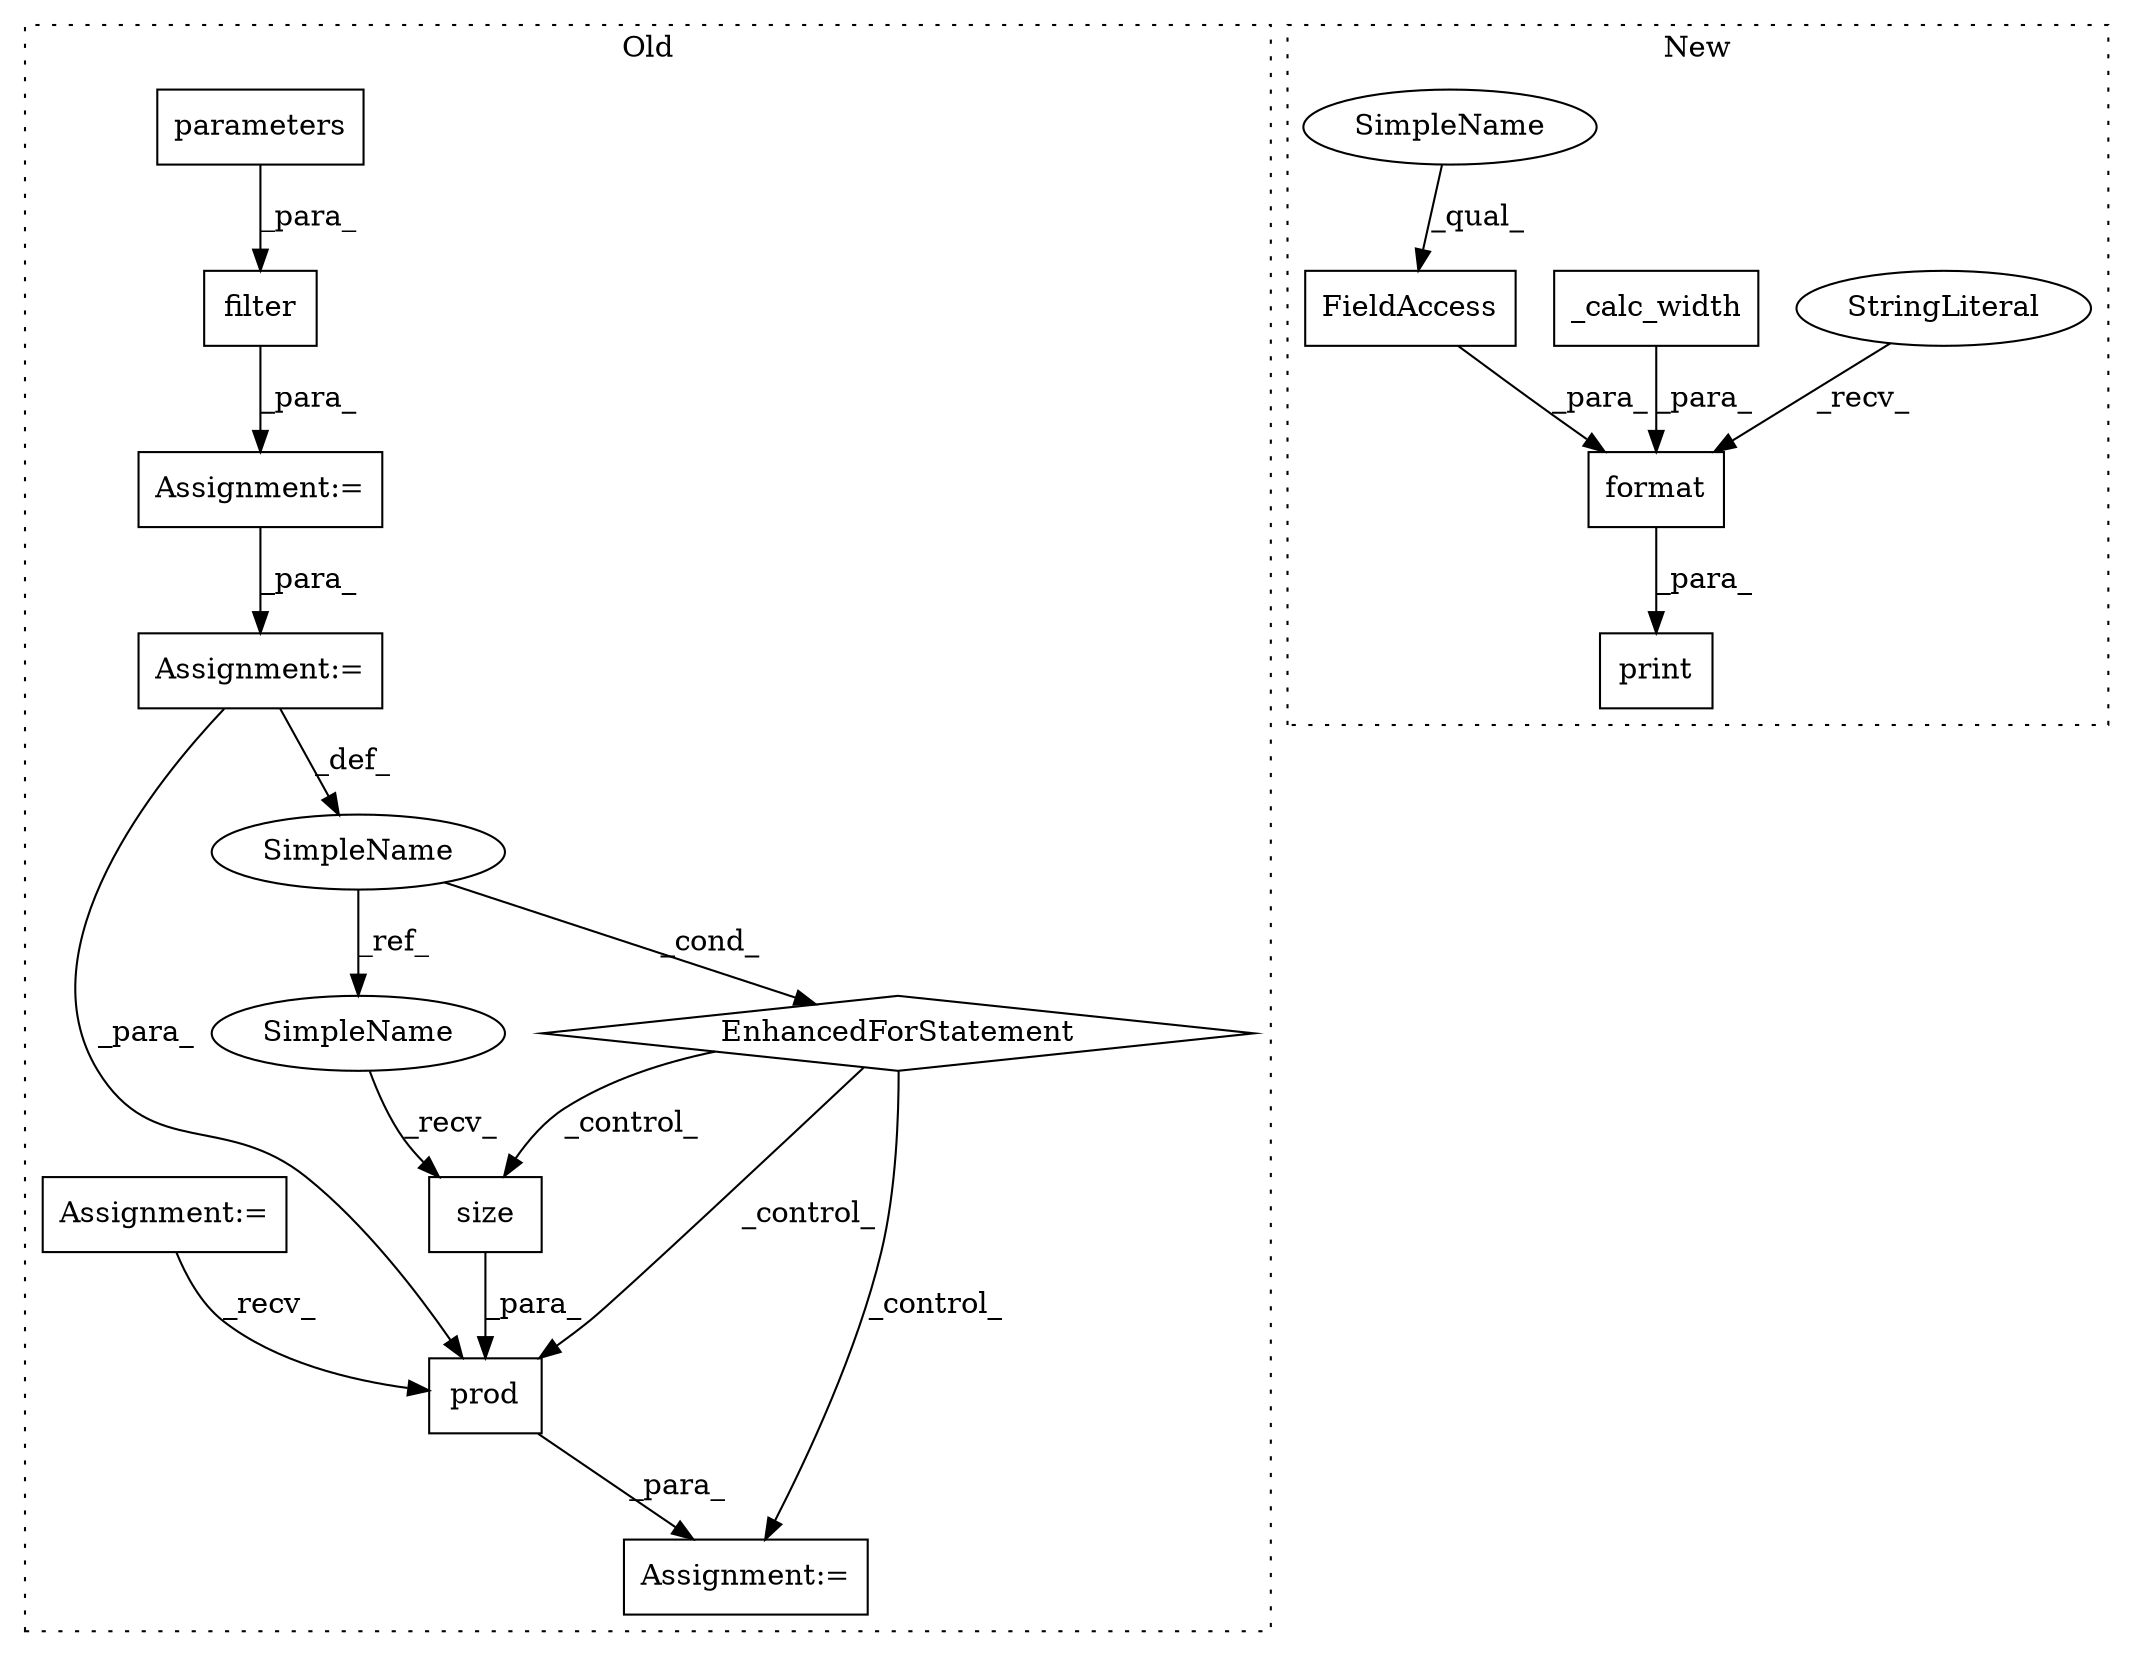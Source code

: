 digraph G {
subgraph cluster0 {
1 [label="size" a="32" s="6250" l="6" shape="box"];
4 [label="Assignment:=" a="7" s="6234" l="2" shape="box"];
6 [label="Assignment:=" a="7" s="6131,6210" l="57,2" shape="box"];
7 [label="EnhancedForStatement" a="70" s="6131,6210" l="57,2" shape="diamond"];
8 [label="filter" a="32" s="6054,6100" l="7,1" shape="box"];
10 [label="prod" a="32" s="6239,6256" l="5,1" shape="box"];
11 [label="SimpleName" a="42" s="6192" l="5" shape="ellipse"];
12 [label="Assignment:=" a="7" s="6053" l="1" shape="box"];
13 [label="parameters" a="32" s="6088" l="12" shape="box"];
14 [label="Assignment:=" a="7" s="5618" l="2" shape="box"];
17 [label="SimpleName" a="42" s="6244" l="5" shape="ellipse"];
label = "Old";
style="dotted";
}
subgraph cluster1 {
2 [label="format" a="32" s="6464,6498" l="7,1" shape="box"];
3 [label="StringLiteral" a="45" s="6453" l="10" shape="ellipse"];
5 [label="FieldAccess" a="22" s="6471" l="14" shape="box"];
9 [label="print" a="32" s="6447,6499" l="6,1" shape="box"];
15 [label="_calc_width" a="32" s="6423,6438" l="12,1" shape="box"];
16 [label="SimpleName" a="42" s="6471" l="5" shape="ellipse"];
label = "New";
style="dotted";
}
1 -> 10 [label="_para_"];
2 -> 9 [label="_para_"];
3 -> 2 [label="_recv_"];
5 -> 2 [label="_para_"];
6 -> 11 [label="_def_"];
6 -> 10 [label="_para_"];
7 -> 1 [label="_control_"];
7 -> 4 [label="_control_"];
7 -> 10 [label="_control_"];
8 -> 12 [label="_para_"];
10 -> 4 [label="_para_"];
11 -> 17 [label="_ref_"];
11 -> 7 [label="_cond_"];
12 -> 6 [label="_para_"];
13 -> 8 [label="_para_"];
14 -> 10 [label="_recv_"];
15 -> 2 [label="_para_"];
16 -> 5 [label="_qual_"];
17 -> 1 [label="_recv_"];
}